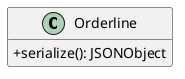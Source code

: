 @startuml
'https://plantuml.com/class-diagram
hide empty members
skinparam classAttributeIconSize 0
Class Orderline {
    +serialize(): JSONObject
}
@enduml



